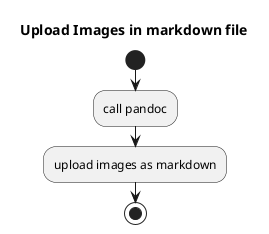 @startuml
title Upload Images in markdown file

start

:call pandoc;
:upload images as markdown;

stop

@enduml
